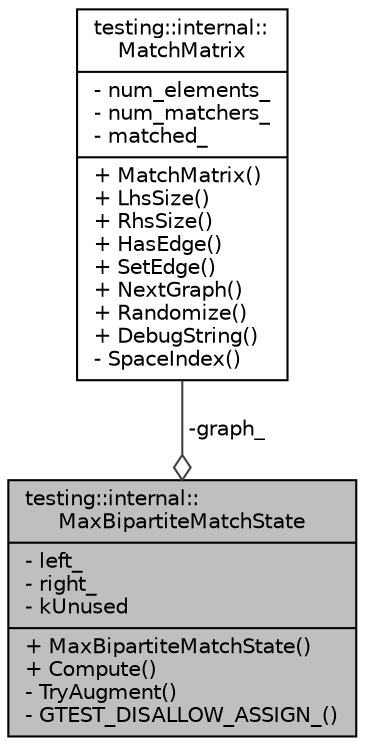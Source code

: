 digraph "testing::internal::MaxBipartiteMatchState"
{
  edge [fontname="Helvetica",fontsize="10",labelfontname="Helvetica",labelfontsize="10"];
  node [fontname="Helvetica",fontsize="10",shape=record];
  Node1 [label="{testing::internal::\lMaxBipartiteMatchState\n|- left_\l- right_\l- kUnused\l|+ MaxBipartiteMatchState()\l+ Compute()\l- TryAugment()\l- GTEST_DISALLOW_ASSIGN_()\l}",height=0.2,width=0.4,color="black", fillcolor="grey75", style="filled", fontcolor="black"];
  Node2 -> Node1 [color="grey25",fontsize="10",style="solid",label=" -graph_" ,arrowhead="odiamond",fontname="Helvetica"];
  Node2 [label="{testing::internal::\lMatchMatrix\n|- num_elements_\l- num_matchers_\l- matched_\l|+ MatchMatrix()\l+ LhsSize()\l+ RhsSize()\l+ HasEdge()\l+ SetEdge()\l+ NextGraph()\l+ Randomize()\l+ DebugString()\l- SpaceIndex()\l}",height=0.2,width=0.4,color="black", fillcolor="white", style="filled",URL="$d7/d20/classtesting_1_1internal_1_1_match_matrix.html"];
}
